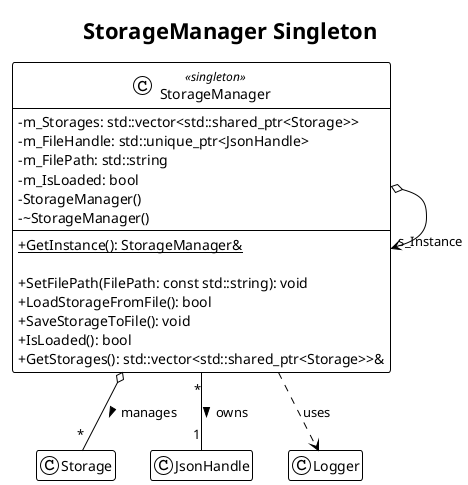 @startuml
!theme plain
skinparam classAttributeIconSize 0
hide empty members
title StorageManager Singleton

' --- Forward declarations for context ---
class Storage
class JsonHandle
class Logger

' --- The Singleton Manager Class ---
class StorageManager <<singleton>> {
  ' --- Private Instance Members ---
  - m_Storages: std::vector<std::shared_ptr<Storage>>
  - m_FileHandle: std::unique_ptr<JsonHandle>
  - m_FilePath: std::string
  - m_IsLoaded: bool
  ' --- Private Singleton Constructor/Destructor ---
  - StorageManager()
  - ~StorageManager()
  --
  ' --- Public Static Accessor ---
  + {static} GetInstance(): StorageManager&

  ' --- Public Instance Methods ---
  + SetFilePath(FilePath: const std::string): void
  + LoadStorageFromFile(): bool
  + SaveStorageToFile(): void
  + IsLoaded(): bool
  + GetStorages(): std::vector<std::shared_ptr<Storage>>&
}

' --- Relationships ---

' Composition: The manager owns its file handler.
StorageManager "*"-- "1" JsonHandle : owns >

' Aggregation: The manager holds a collection of all Storage objects.
StorageManager o-- "*" Storage : manages >

' Dependency: The manager uses the Logger for logging operations.
StorageManager ..> Logger : uses

' Self-reference to model the static instance of the singleton
StorageManager o--> "s_Instance" StorageManager

@enduml